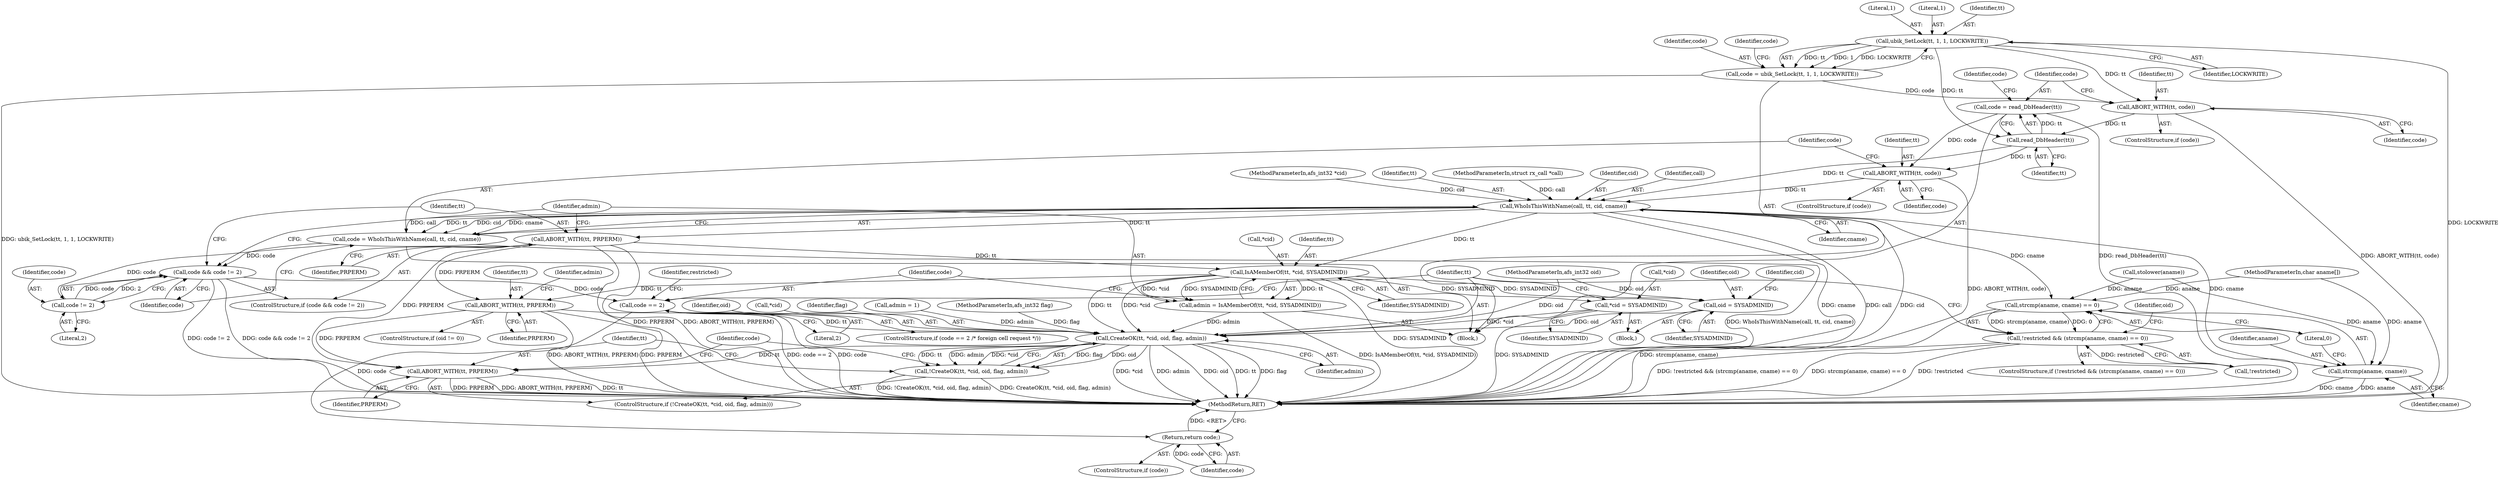 digraph "0_openafs_396240cf070a806b91fea81131d034e1399af1e0@API" {
"1000147" [label="(Call,code = read_DbHeader(tt))"];
"1000149" [label="(Call,read_DbHeader(tt))"];
"1000144" [label="(Call,ABORT_WITH(tt, code))"];
"1000137" [label="(Call,ubik_SetLock(tt, 1, 1, LOCKWRITE))"];
"1000135" [label="(Call,code = ubik_SetLock(tt, 1, 1, LOCKWRITE))"];
"1000153" [label="(Call,ABORT_WITH(tt, code))"];
"1000158" [label="(Call,WhoIsThisWithName(call, tt, cid, cname))"];
"1000156" [label="(Call,code = WhoIsThisWithName(call, tt, cid, cname))"];
"1000164" [label="(Call,code && code != 2)"];
"1000180" [label="(Call,code == 2)"];
"1000225" [label="(Return,return code;)"];
"1000166" [label="(Call,code != 2)"];
"1000169" [label="(Call,ABORT_WITH(tt, PRPERM))"];
"1000174" [label="(Call,IsAMemberOf(tt, *cid, SYSADMINID))"];
"1000172" [label="(Call,admin = IsAMemberOf(tt, *cid, SYSADMINID))"];
"1000213" [label="(Call,CreateOK(tt, *cid, oid, flag, admin))"];
"1000212" [label="(Call,!CreateOK(tt, *cid, oid, flag, admin))"];
"1000220" [label="(Call,ABORT_WITH(tt, PRPERM))"];
"1000198" [label="(Call,ABORT_WITH(tt, PRPERM))"];
"1000204" [label="(Call,oid = SYSADMINID)"];
"1000207" [label="(Call,*cid = SYSADMINID)"];
"1000188" [label="(Call,strcmp(aname, cname) == 0)"];
"1000185" [label="(Call,!restricted && (strcmp(aname, cname) == 0))"];
"1000189" [label="(Call,strcmp(aname, cname))"];
"1000147" [label="(Call,code = read_DbHeader(tt))"];
"1000142" [label="(ControlStructure,if (code))"];
"1000145" [label="(Identifier,tt)"];
"1000157" [label="(Identifier,code)"];
"1000204" [label="(Call,oid = SYSADMINID)"];
"1000192" [label="(Literal,0)"];
"1000213" [label="(Call,CreateOK(tt, *cid, oid, flag, admin))"];
"1000194" [label="(ControlStructure,if (oid != 0))"];
"1000215" [label="(Call,*cid)"];
"1000139" [label="(Literal,1)"];
"1000163" [label="(ControlStructure,if (code && code != 2))"];
"1000170" [label="(Identifier,tt)"];
"1000224" [label="(Identifier,code)"];
"1000140" [label="(Literal,1)"];
"1000156" [label="(Call,code = WhoIsThisWithName(call, tt, cid, cname))"];
"1000141" [label="(Identifier,LOCKWRITE)"];
"1000196" [label="(Identifier,oid)"];
"1000136" [label="(Identifier,code)"];
"1000155" [label="(Identifier,code)"];
"1000176" [label="(Call,*cid)"];
"1000167" [label="(Identifier,code)"];
"1000223" [label="(ControlStructure,if (code))"];
"1000206" [label="(Identifier,SYSADMINID)"];
"1000207" [label="(Call,*cid = SYSADMINID)"];
"1000180" [label="(Call,code == 2)"];
"1000149" [label="(Call,read_DbHeader(tt))"];
"1000225" [label="(Return,return code;)"];
"1000138" [label="(Identifier,tt)"];
"1000153" [label="(Call,ABORT_WITH(tt, code))"];
"1000166" [label="(Call,code != 2)"];
"1000221" [label="(Identifier,tt)"];
"1000150" [label="(Identifier,tt)"];
"1000144" [label="(Call,ABORT_WITH(tt, code))"];
"1000135" [label="(Call,code = ubik_SetLock(tt, 1, 1, LOCKWRITE))"];
"1000179" [label="(ControlStructure,if (code == 2 /* foreign cell request */))"];
"1000199" [label="(Identifier,tt)"];
"1000110" [label="(Block,)"];
"1000220" [label="(Call,ABORT_WITH(tt, PRPERM))"];
"1000217" [label="(Identifier,oid)"];
"1000115" [label="(Call,stolower(aname))"];
"1000181" [label="(Identifier,code)"];
"1000154" [label="(Identifier,tt)"];
"1000226" [label="(Identifier,code)"];
"1000109" [label="(MethodParameterIn,afs_int32 *cid)"];
"1000174" [label="(Call,IsAMemberOf(tt, *cid, SYSADMINID))"];
"1000218" [label="(Identifier,flag)"];
"1000173" [label="(Identifier,admin)"];
"1000191" [label="(Identifier,cname)"];
"1000210" [label="(Identifier,SYSADMINID)"];
"1000105" [label="(MethodParameterIn,char aname[])"];
"1000219" [label="(Identifier,admin)"];
"1000202" [label="(Identifier,admin)"];
"1000137" [label="(Call,ubik_SetLock(tt, 1, 1, LOCKWRITE))"];
"1000151" [label="(ControlStructure,if (code))"];
"1000175" [label="(Identifier,tt)"];
"1000148" [label="(Identifier,code)"];
"1000229" [label="(MethodReturn,RET)"];
"1000222" [label="(Identifier,PRPERM)"];
"1000198" [label="(Call,ABORT_WITH(tt, PRPERM))"];
"1000160" [label="(Identifier,tt)"];
"1000184" [label="(ControlStructure,if (!restricted && (strcmp(aname, cname) == 0)))"];
"1000165" [label="(Identifier,code)"];
"1000146" [label="(Identifier,code)"];
"1000208" [label="(Call,*cid)"];
"1000104" [label="(MethodParameterIn,struct rx_call *call)"];
"1000182" [label="(Literal,2)"];
"1000211" [label="(ControlStructure,if (!CreateOK(tt, *cid, oid, flag, admin)))"];
"1000209" [label="(Identifier,cid)"];
"1000152" [label="(Identifier,code)"];
"1000169" [label="(Call,ABORT_WITH(tt, PRPERM))"];
"1000193" [label="(Block,)"];
"1000186" [label="(Call,!restricted)"];
"1000178" [label="(Identifier,SYSADMINID)"];
"1000205" [label="(Identifier,oid)"];
"1000190" [label="(Identifier,aname)"];
"1000158" [label="(Call,WhoIsThisWithName(call, tt, cid, cname))"];
"1000161" [label="(Identifier,cid)"];
"1000159" [label="(Identifier,call)"];
"1000164" [label="(Call,code && code != 2)"];
"1000143" [label="(Identifier,code)"];
"1000162" [label="(Identifier,cname)"];
"1000185" [label="(Call,!restricted && (strcmp(aname, cname) == 0))"];
"1000172" [label="(Call,admin = IsAMemberOf(tt, *cid, SYSADMINID))"];
"1000189" [label="(Call,strcmp(aname, cname))"];
"1000201" [label="(Call,admin = 1)"];
"1000200" [label="(Identifier,PRPERM)"];
"1000106" [label="(MethodParameterIn,afs_int32 flag)"];
"1000212" [label="(Call,!CreateOK(tt, *cid, oid, flag, admin))"];
"1000107" [label="(MethodParameterIn,afs_int32 oid)"];
"1000168" [label="(Literal,2)"];
"1000188" [label="(Call,strcmp(aname, cname) == 0)"];
"1000214" [label="(Identifier,tt)"];
"1000187" [label="(Identifier,restricted)"];
"1000171" [label="(Identifier,PRPERM)"];
"1000147" -> "1000110"  [label="AST: "];
"1000147" -> "1000149"  [label="CFG: "];
"1000148" -> "1000147"  [label="AST: "];
"1000149" -> "1000147"  [label="AST: "];
"1000152" -> "1000147"  [label="CFG: "];
"1000147" -> "1000229"  [label="DDG: read_DbHeader(tt)"];
"1000149" -> "1000147"  [label="DDG: tt"];
"1000147" -> "1000153"  [label="DDG: code"];
"1000149" -> "1000150"  [label="CFG: "];
"1000150" -> "1000149"  [label="AST: "];
"1000144" -> "1000149"  [label="DDG: tt"];
"1000137" -> "1000149"  [label="DDG: tt"];
"1000149" -> "1000153"  [label="DDG: tt"];
"1000149" -> "1000158"  [label="DDG: tt"];
"1000144" -> "1000142"  [label="AST: "];
"1000144" -> "1000146"  [label="CFG: "];
"1000145" -> "1000144"  [label="AST: "];
"1000146" -> "1000144"  [label="AST: "];
"1000148" -> "1000144"  [label="CFG: "];
"1000144" -> "1000229"  [label="DDG: ABORT_WITH(tt, code)"];
"1000137" -> "1000144"  [label="DDG: tt"];
"1000135" -> "1000144"  [label="DDG: code"];
"1000137" -> "1000135"  [label="AST: "];
"1000137" -> "1000141"  [label="CFG: "];
"1000138" -> "1000137"  [label="AST: "];
"1000139" -> "1000137"  [label="AST: "];
"1000140" -> "1000137"  [label="AST: "];
"1000141" -> "1000137"  [label="AST: "];
"1000135" -> "1000137"  [label="CFG: "];
"1000137" -> "1000229"  [label="DDG: LOCKWRITE"];
"1000137" -> "1000135"  [label="DDG: tt"];
"1000137" -> "1000135"  [label="DDG: 1"];
"1000137" -> "1000135"  [label="DDG: LOCKWRITE"];
"1000135" -> "1000110"  [label="AST: "];
"1000136" -> "1000135"  [label="AST: "];
"1000143" -> "1000135"  [label="CFG: "];
"1000135" -> "1000229"  [label="DDG: ubik_SetLock(tt, 1, 1, LOCKWRITE)"];
"1000153" -> "1000151"  [label="AST: "];
"1000153" -> "1000155"  [label="CFG: "];
"1000154" -> "1000153"  [label="AST: "];
"1000155" -> "1000153"  [label="AST: "];
"1000157" -> "1000153"  [label="CFG: "];
"1000153" -> "1000229"  [label="DDG: ABORT_WITH(tt, code)"];
"1000153" -> "1000158"  [label="DDG: tt"];
"1000158" -> "1000156"  [label="AST: "];
"1000158" -> "1000162"  [label="CFG: "];
"1000159" -> "1000158"  [label="AST: "];
"1000160" -> "1000158"  [label="AST: "];
"1000161" -> "1000158"  [label="AST: "];
"1000162" -> "1000158"  [label="AST: "];
"1000156" -> "1000158"  [label="CFG: "];
"1000158" -> "1000229"  [label="DDG: cname"];
"1000158" -> "1000229"  [label="DDG: call"];
"1000158" -> "1000229"  [label="DDG: cid"];
"1000158" -> "1000156"  [label="DDG: call"];
"1000158" -> "1000156"  [label="DDG: tt"];
"1000158" -> "1000156"  [label="DDG: cid"];
"1000158" -> "1000156"  [label="DDG: cname"];
"1000104" -> "1000158"  [label="DDG: call"];
"1000109" -> "1000158"  [label="DDG: cid"];
"1000158" -> "1000169"  [label="DDG: tt"];
"1000158" -> "1000174"  [label="DDG: tt"];
"1000158" -> "1000188"  [label="DDG: cname"];
"1000158" -> "1000189"  [label="DDG: cname"];
"1000156" -> "1000110"  [label="AST: "];
"1000157" -> "1000156"  [label="AST: "];
"1000165" -> "1000156"  [label="CFG: "];
"1000156" -> "1000229"  [label="DDG: WhoIsThisWithName(call, tt, cid, cname)"];
"1000156" -> "1000164"  [label="DDG: code"];
"1000156" -> "1000166"  [label="DDG: code"];
"1000164" -> "1000163"  [label="AST: "];
"1000164" -> "1000165"  [label="CFG: "];
"1000164" -> "1000166"  [label="CFG: "];
"1000165" -> "1000164"  [label="AST: "];
"1000166" -> "1000164"  [label="AST: "];
"1000170" -> "1000164"  [label="CFG: "];
"1000173" -> "1000164"  [label="CFG: "];
"1000164" -> "1000229"  [label="DDG: code && code != 2"];
"1000164" -> "1000229"  [label="DDG: code != 2"];
"1000166" -> "1000164"  [label="DDG: code"];
"1000166" -> "1000164"  [label="DDG: 2"];
"1000164" -> "1000180"  [label="DDG: code"];
"1000180" -> "1000179"  [label="AST: "];
"1000180" -> "1000182"  [label="CFG: "];
"1000181" -> "1000180"  [label="AST: "];
"1000182" -> "1000180"  [label="AST: "];
"1000187" -> "1000180"  [label="CFG: "];
"1000214" -> "1000180"  [label="CFG: "];
"1000180" -> "1000229"  [label="DDG: code"];
"1000180" -> "1000229"  [label="DDG: code == 2"];
"1000180" -> "1000225"  [label="DDG: code"];
"1000225" -> "1000223"  [label="AST: "];
"1000225" -> "1000226"  [label="CFG: "];
"1000226" -> "1000225"  [label="AST: "];
"1000229" -> "1000225"  [label="CFG: "];
"1000225" -> "1000229"  [label="DDG: <RET>"];
"1000226" -> "1000225"  [label="DDG: code"];
"1000166" -> "1000168"  [label="CFG: "];
"1000167" -> "1000166"  [label="AST: "];
"1000168" -> "1000166"  [label="AST: "];
"1000169" -> "1000163"  [label="AST: "];
"1000169" -> "1000171"  [label="CFG: "];
"1000170" -> "1000169"  [label="AST: "];
"1000171" -> "1000169"  [label="AST: "];
"1000173" -> "1000169"  [label="CFG: "];
"1000169" -> "1000229"  [label="DDG: ABORT_WITH(tt, PRPERM)"];
"1000169" -> "1000229"  [label="DDG: PRPERM"];
"1000169" -> "1000174"  [label="DDG: tt"];
"1000169" -> "1000198"  [label="DDG: PRPERM"];
"1000169" -> "1000220"  [label="DDG: PRPERM"];
"1000174" -> "1000172"  [label="AST: "];
"1000174" -> "1000178"  [label="CFG: "];
"1000175" -> "1000174"  [label="AST: "];
"1000176" -> "1000174"  [label="AST: "];
"1000178" -> "1000174"  [label="AST: "];
"1000172" -> "1000174"  [label="CFG: "];
"1000174" -> "1000229"  [label="DDG: SYSADMINID"];
"1000174" -> "1000172"  [label="DDG: tt"];
"1000174" -> "1000172"  [label="DDG: *cid"];
"1000174" -> "1000172"  [label="DDG: SYSADMINID"];
"1000174" -> "1000198"  [label="DDG: tt"];
"1000174" -> "1000204"  [label="DDG: SYSADMINID"];
"1000174" -> "1000207"  [label="DDG: SYSADMINID"];
"1000174" -> "1000213"  [label="DDG: tt"];
"1000174" -> "1000213"  [label="DDG: *cid"];
"1000172" -> "1000110"  [label="AST: "];
"1000173" -> "1000172"  [label="AST: "];
"1000181" -> "1000172"  [label="CFG: "];
"1000172" -> "1000229"  [label="DDG: IsAMemberOf(tt, *cid, SYSADMINID)"];
"1000172" -> "1000213"  [label="DDG: admin"];
"1000213" -> "1000212"  [label="AST: "];
"1000213" -> "1000219"  [label="CFG: "];
"1000214" -> "1000213"  [label="AST: "];
"1000215" -> "1000213"  [label="AST: "];
"1000217" -> "1000213"  [label="AST: "];
"1000218" -> "1000213"  [label="AST: "];
"1000219" -> "1000213"  [label="AST: "];
"1000212" -> "1000213"  [label="CFG: "];
"1000213" -> "1000229"  [label="DDG: *cid"];
"1000213" -> "1000229"  [label="DDG: admin"];
"1000213" -> "1000229"  [label="DDG: oid"];
"1000213" -> "1000229"  [label="DDG: tt"];
"1000213" -> "1000229"  [label="DDG: flag"];
"1000213" -> "1000212"  [label="DDG: flag"];
"1000213" -> "1000212"  [label="DDG: oid"];
"1000213" -> "1000212"  [label="DDG: tt"];
"1000213" -> "1000212"  [label="DDG: admin"];
"1000213" -> "1000212"  [label="DDG: *cid"];
"1000198" -> "1000213"  [label="DDG: tt"];
"1000207" -> "1000213"  [label="DDG: *cid"];
"1000204" -> "1000213"  [label="DDG: oid"];
"1000107" -> "1000213"  [label="DDG: oid"];
"1000106" -> "1000213"  [label="DDG: flag"];
"1000201" -> "1000213"  [label="DDG: admin"];
"1000213" -> "1000220"  [label="DDG: tt"];
"1000212" -> "1000211"  [label="AST: "];
"1000221" -> "1000212"  [label="CFG: "];
"1000224" -> "1000212"  [label="CFG: "];
"1000212" -> "1000229"  [label="DDG: !CreateOK(tt, *cid, oid, flag, admin)"];
"1000212" -> "1000229"  [label="DDG: CreateOK(tt, *cid, oid, flag, admin)"];
"1000220" -> "1000211"  [label="AST: "];
"1000220" -> "1000222"  [label="CFG: "];
"1000221" -> "1000220"  [label="AST: "];
"1000222" -> "1000220"  [label="AST: "];
"1000224" -> "1000220"  [label="CFG: "];
"1000220" -> "1000229"  [label="DDG: tt"];
"1000220" -> "1000229"  [label="DDG: PRPERM"];
"1000220" -> "1000229"  [label="DDG: ABORT_WITH(tt, PRPERM)"];
"1000198" -> "1000220"  [label="DDG: PRPERM"];
"1000198" -> "1000194"  [label="AST: "];
"1000198" -> "1000200"  [label="CFG: "];
"1000199" -> "1000198"  [label="AST: "];
"1000200" -> "1000198"  [label="AST: "];
"1000202" -> "1000198"  [label="CFG: "];
"1000198" -> "1000229"  [label="DDG: PRPERM"];
"1000198" -> "1000229"  [label="DDG: ABORT_WITH(tt, PRPERM)"];
"1000204" -> "1000193"  [label="AST: "];
"1000204" -> "1000206"  [label="CFG: "];
"1000205" -> "1000204"  [label="AST: "];
"1000206" -> "1000204"  [label="AST: "];
"1000209" -> "1000204"  [label="CFG: "];
"1000107" -> "1000204"  [label="DDG: oid"];
"1000207" -> "1000193"  [label="AST: "];
"1000207" -> "1000210"  [label="CFG: "];
"1000208" -> "1000207"  [label="AST: "];
"1000210" -> "1000207"  [label="AST: "];
"1000214" -> "1000207"  [label="CFG: "];
"1000207" -> "1000229"  [label="DDG: SYSADMINID"];
"1000188" -> "1000185"  [label="AST: "];
"1000188" -> "1000192"  [label="CFG: "];
"1000189" -> "1000188"  [label="AST: "];
"1000192" -> "1000188"  [label="AST: "];
"1000185" -> "1000188"  [label="CFG: "];
"1000188" -> "1000229"  [label="DDG: strcmp(aname, cname)"];
"1000188" -> "1000185"  [label="DDG: strcmp(aname, cname)"];
"1000188" -> "1000185"  [label="DDG: 0"];
"1000115" -> "1000188"  [label="DDG: aname"];
"1000105" -> "1000188"  [label="DDG: aname"];
"1000185" -> "1000184"  [label="AST: "];
"1000185" -> "1000186"  [label="CFG: "];
"1000186" -> "1000185"  [label="AST: "];
"1000196" -> "1000185"  [label="CFG: "];
"1000214" -> "1000185"  [label="CFG: "];
"1000185" -> "1000229"  [label="DDG: !restricted && (strcmp(aname, cname) == 0)"];
"1000185" -> "1000229"  [label="DDG: strcmp(aname, cname) == 0"];
"1000185" -> "1000229"  [label="DDG: !restricted"];
"1000186" -> "1000185"  [label="DDG: restricted"];
"1000189" -> "1000191"  [label="CFG: "];
"1000190" -> "1000189"  [label="AST: "];
"1000191" -> "1000189"  [label="AST: "];
"1000192" -> "1000189"  [label="CFG: "];
"1000189" -> "1000229"  [label="DDG: aname"];
"1000189" -> "1000229"  [label="DDG: cname"];
"1000115" -> "1000189"  [label="DDG: aname"];
"1000105" -> "1000189"  [label="DDG: aname"];
}
